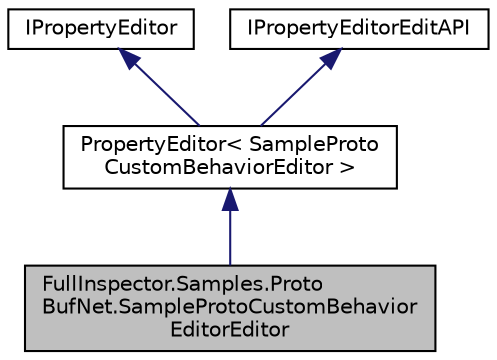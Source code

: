 digraph "FullInspector.Samples.ProtoBufNet.SampleProtoCustomBehaviorEditorEditor"
{
  edge [fontname="Helvetica",fontsize="10",labelfontname="Helvetica",labelfontsize="10"];
  node [fontname="Helvetica",fontsize="10",shape=record];
  Node1 [label="FullInspector.Samples.Proto\lBufNet.SampleProtoCustomBehavior\lEditorEditor",height=0.2,width=0.4,color="black", fillcolor="grey75", style="filled" fontcolor="black"];
  Node2 -> Node1 [dir="back",color="midnightblue",fontsize="10",style="solid",fontname="Helvetica"];
  Node2 [label="PropertyEditor\< SampleProto\lCustomBehaviorEditor \>",height=0.2,width=0.4,color="black", fillcolor="white", style="filled",URL="$class_full_inspector_1_1_property_editor_3_01_t_element_01_4.html",tooltip="A property editor is the core editing abstraction used within FI. This allows for overriding of the d..."];
  Node3 -> Node2 [dir="back",color="midnightblue",fontsize="10",style="solid",fontname="Helvetica"];
  Node3 [label="IPropertyEditor",height=0.2,width=0.4,color="black", fillcolor="white", style="filled",URL="$interface_full_inspector_1_1_i_property_editor.html",tooltip="Marks an object as a property editor. "];
  Node4 -> Node2 [dir="back",color="midnightblue",fontsize="10",style="solid",fontname="Helvetica"];
  Node4 [label="IPropertyEditorEditAPI",height=0.2,width=0.4,color="black", fillcolor="white", style="filled",URL="$interface_full_inspector_1_1_i_property_editor_edit_a_p_i.html",tooltip="This is the core editing API that property editors use. We split the editing API and the IPropertyEdi..."];
}
